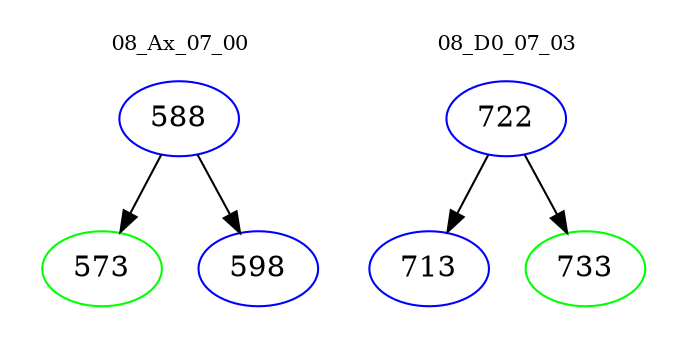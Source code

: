 digraph{
subgraph cluster_0 {
color = white
label = "08_Ax_07_00";
fontsize=10;
T0_588 [label="588", color="blue"]
T0_588 -> T0_573 [color="black"]
T0_573 [label="573", color="green"]
T0_588 -> T0_598 [color="black"]
T0_598 [label="598", color="blue"]
}
subgraph cluster_1 {
color = white
label = "08_D0_07_03";
fontsize=10;
T1_722 [label="722", color="blue"]
T1_722 -> T1_713 [color="black"]
T1_713 [label="713", color="blue"]
T1_722 -> T1_733 [color="black"]
T1_733 [label="733", color="green"]
}
}

